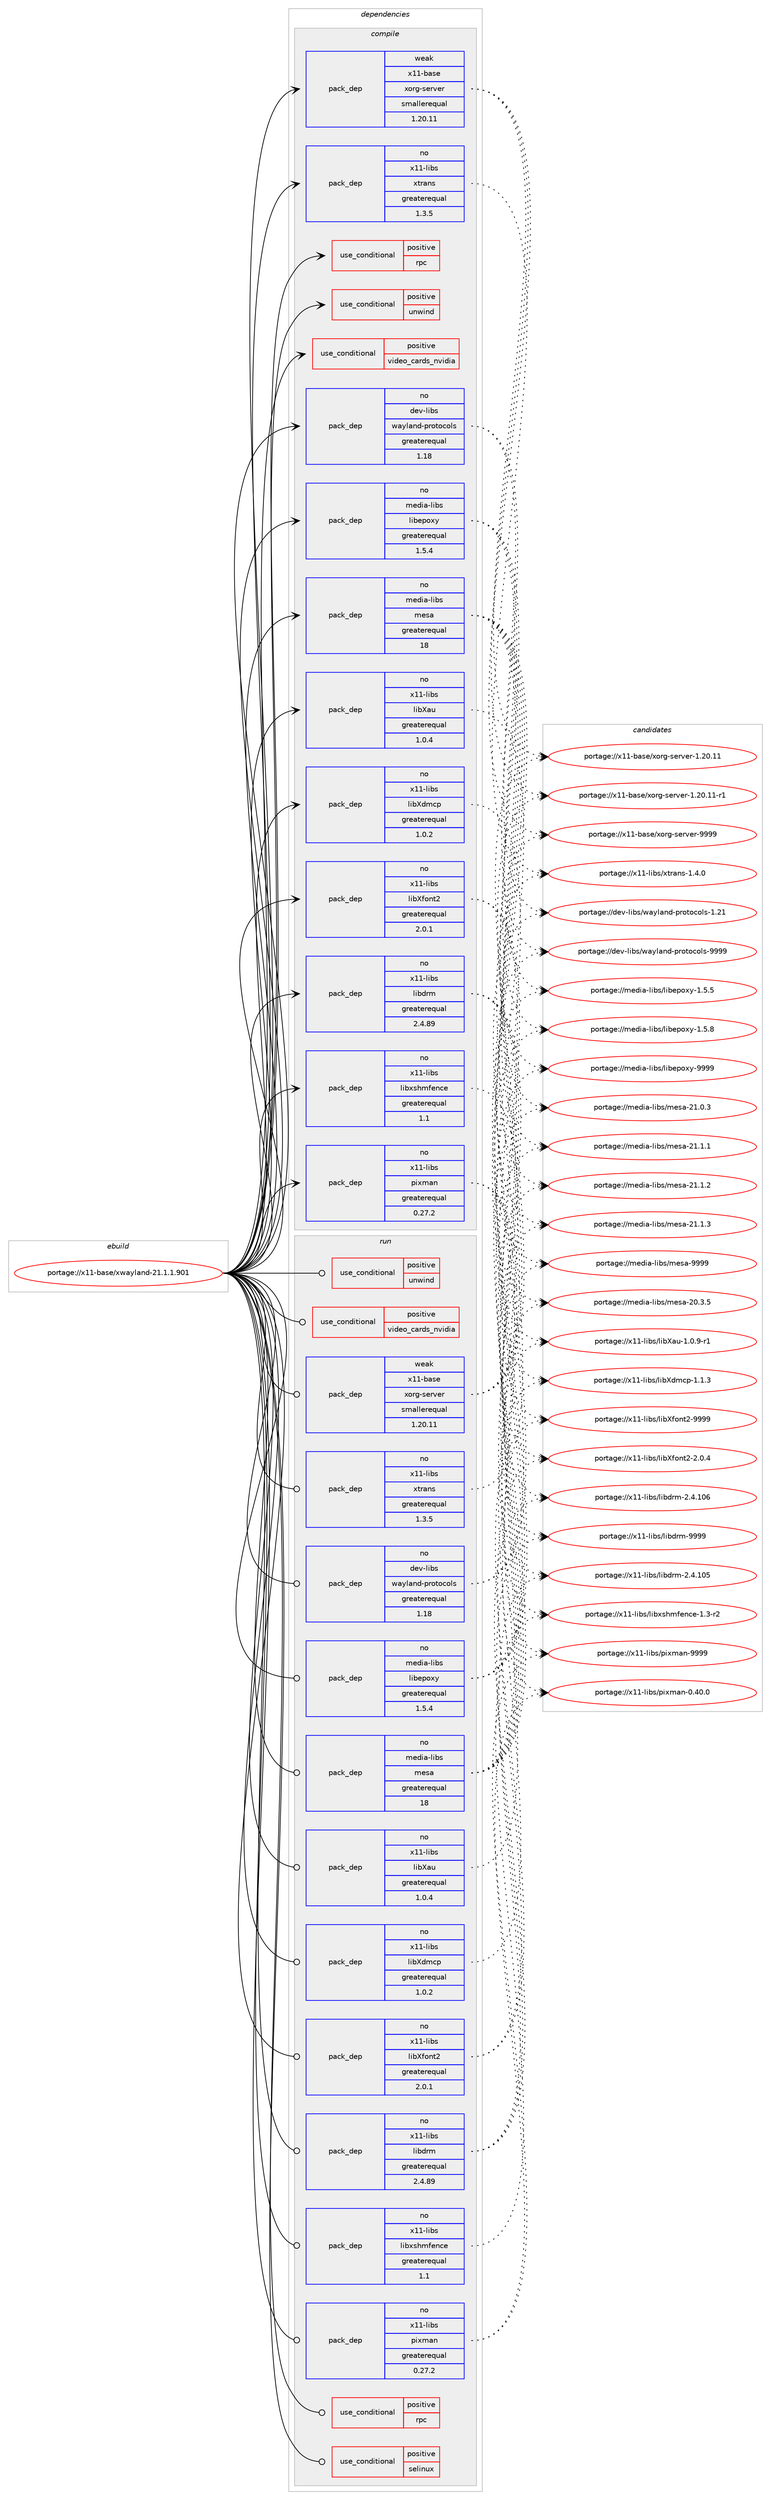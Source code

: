 digraph prolog {

# *************
# Graph options
# *************

newrank=true;
concentrate=true;
compound=true;
graph [rankdir=LR,fontname=Helvetica,fontsize=10,ranksep=1.5];#, ranksep=2.5, nodesep=0.2];
edge  [arrowhead=vee];
node  [fontname=Helvetica,fontsize=10];

# **********
# The ebuild
# **********

subgraph cluster_leftcol {
color=gray;
rank=same;
label=<<i>ebuild</i>>;
id [label="portage://x11-base/xwayland-21.1.1.901", color=red, width=4, href="../x11-base/xwayland-21.1.1.901.svg"];
}

# ****************
# The dependencies
# ****************

subgraph cluster_midcol {
color=gray;
label=<<i>dependencies</i>>;
subgraph cluster_compile {
fillcolor="#eeeeee";
style=filled;
label=<<i>compile</i>>;
subgraph cond148 {
dependency353 [label=<<TABLE BORDER="0" CELLBORDER="1" CELLSPACING="0" CELLPADDING="4"><TR><TD ROWSPAN="3" CELLPADDING="10">use_conditional</TD></TR><TR><TD>positive</TD></TR><TR><TD>rpc</TD></TR></TABLE>>, shape=none, color=red];
# *** BEGIN UNKNOWN DEPENDENCY TYPE (TODO) ***
# dependency353 -> package_dependency(portage://x11-base/xwayland-21.1.1.901,install,no,net-libs,libtirpc,none,[,,],[],[])
# *** END UNKNOWN DEPENDENCY TYPE (TODO) ***

}
id:e -> dependency353:w [weight=20,style="solid",arrowhead="vee"];
subgraph cond149 {
dependency354 [label=<<TABLE BORDER="0" CELLBORDER="1" CELLSPACING="0" CELLPADDING="4"><TR><TD ROWSPAN="3" CELLPADDING="10">use_conditional</TD></TR><TR><TD>positive</TD></TR><TR><TD>unwind</TD></TR></TABLE>>, shape=none, color=red];
# *** BEGIN UNKNOWN DEPENDENCY TYPE (TODO) ***
# dependency354 -> package_dependency(portage://x11-base/xwayland-21.1.1.901,install,no,sys-libs,libunwind,none,[,,],[],[])
# *** END UNKNOWN DEPENDENCY TYPE (TODO) ***

}
id:e -> dependency354:w [weight=20,style="solid",arrowhead="vee"];
subgraph cond150 {
dependency355 [label=<<TABLE BORDER="0" CELLBORDER="1" CELLSPACING="0" CELLPADDING="4"><TR><TD ROWSPAN="3" CELLPADDING="10">use_conditional</TD></TR><TR><TD>positive</TD></TR><TR><TD>video_cards_nvidia</TD></TR></TABLE>>, shape=none, color=red];
# *** BEGIN UNKNOWN DEPENDENCY TYPE (TODO) ***
# dependency355 -> package_dependency(portage://x11-base/xwayland-21.1.1.901,install,no,gui-libs,egl-wayland,none,[,,],[],[])
# *** END UNKNOWN DEPENDENCY TYPE (TODO) ***

}
id:e -> dependency355:w [weight=20,style="solid",arrowhead="vee"];
# *** BEGIN UNKNOWN DEPENDENCY TYPE (TODO) ***
# id -> package_dependency(portage://x11-base/xwayland-21.1.1.901,install,no,dev-libs,libbsd,none,[,,],[],[])
# *** END UNKNOWN DEPENDENCY TYPE (TODO) ***

# *** BEGIN UNKNOWN DEPENDENCY TYPE (TODO) ***
# id -> package_dependency(portage://x11-base/xwayland-21.1.1.901,install,no,dev-libs,openssl,none,[,,],any_same_slot,[])
# *** END UNKNOWN DEPENDENCY TYPE (TODO) ***

# *** BEGIN UNKNOWN DEPENDENCY TYPE (TODO) ***
# id -> package_dependency(portage://x11-base/xwayland-21.1.1.901,install,no,dev-libs,wayland,none,[,,],[],[])
# *** END UNKNOWN DEPENDENCY TYPE (TODO) ***

subgraph pack195 {
dependency356 [label=<<TABLE BORDER="0" CELLBORDER="1" CELLSPACING="0" CELLPADDING="4" WIDTH="220"><TR><TD ROWSPAN="6" CELLPADDING="30">pack_dep</TD></TR><TR><TD WIDTH="110">no</TD></TR><TR><TD>dev-libs</TD></TR><TR><TD>wayland-protocols</TD></TR><TR><TD>greaterequal</TD></TR><TR><TD>1.18</TD></TR></TABLE>>, shape=none, color=blue];
}
id:e -> dependency356:w [weight=20,style="solid",arrowhead="vee"];
# *** BEGIN UNKNOWN DEPENDENCY TYPE (TODO) ***
# id -> package_dependency(portage://x11-base/xwayland-21.1.1.901,install,no,media-fonts,font-util,none,[,,],[],[])
# *** END UNKNOWN DEPENDENCY TYPE (TODO) ***

subgraph pack196 {
dependency357 [label=<<TABLE BORDER="0" CELLBORDER="1" CELLSPACING="0" CELLPADDING="4" WIDTH="220"><TR><TD ROWSPAN="6" CELLPADDING="30">pack_dep</TD></TR><TR><TD WIDTH="110">no</TD></TR><TR><TD>media-libs</TD></TR><TR><TD>libepoxy</TD></TR><TR><TD>greaterequal</TD></TR><TR><TD>1.5.4</TD></TR></TABLE>>, shape=none, color=blue];
}
id:e -> dependency357:w [weight=20,style="solid",arrowhead="vee"];
# *** BEGIN UNKNOWN DEPENDENCY TYPE (TODO) ***
# id -> package_dependency(portage://x11-base/xwayland-21.1.1.901,install,no,media-libs,libglvnd,none,[,,],[],[use(enable(X),none)])
# *** END UNKNOWN DEPENDENCY TYPE (TODO) ***

subgraph pack197 {
dependency358 [label=<<TABLE BORDER="0" CELLBORDER="1" CELLSPACING="0" CELLPADDING="4" WIDTH="220"><TR><TD ROWSPAN="6" CELLPADDING="30">pack_dep</TD></TR><TR><TD WIDTH="110">no</TD></TR><TR><TD>media-libs</TD></TR><TR><TD>mesa</TD></TR><TR><TD>greaterequal</TD></TR><TR><TD>18</TD></TR></TABLE>>, shape=none, color=blue];
}
id:e -> dependency358:w [weight=20,style="solid",arrowhead="vee"];
# *** BEGIN UNKNOWN DEPENDENCY TYPE (TODO) ***
# id -> package_dependency(portage://x11-base/xwayland-21.1.1.901,install,no,x11-base,xorg-proto,none,[,,],[],[])
# *** END UNKNOWN DEPENDENCY TYPE (TODO) ***

subgraph pack198 {
dependency359 [label=<<TABLE BORDER="0" CELLBORDER="1" CELLSPACING="0" CELLPADDING="4" WIDTH="220"><TR><TD ROWSPAN="6" CELLPADDING="30">pack_dep</TD></TR><TR><TD WIDTH="110">no</TD></TR><TR><TD>x11-libs</TD></TR><TR><TD>libXau</TD></TR><TR><TD>greaterequal</TD></TR><TR><TD>1.0.4</TD></TR></TABLE>>, shape=none, color=blue];
}
id:e -> dependency359:w [weight=20,style="solid",arrowhead="vee"];
subgraph pack199 {
dependency360 [label=<<TABLE BORDER="0" CELLBORDER="1" CELLSPACING="0" CELLPADDING="4" WIDTH="220"><TR><TD ROWSPAN="6" CELLPADDING="30">pack_dep</TD></TR><TR><TD WIDTH="110">no</TD></TR><TR><TD>x11-libs</TD></TR><TR><TD>libXdmcp</TD></TR><TR><TD>greaterequal</TD></TR><TR><TD>1.0.2</TD></TR></TABLE>>, shape=none, color=blue];
}
id:e -> dependency360:w [weight=20,style="solid",arrowhead="vee"];
subgraph pack200 {
dependency361 [label=<<TABLE BORDER="0" CELLBORDER="1" CELLSPACING="0" CELLPADDING="4" WIDTH="220"><TR><TD ROWSPAN="6" CELLPADDING="30">pack_dep</TD></TR><TR><TD WIDTH="110">no</TD></TR><TR><TD>x11-libs</TD></TR><TR><TD>libXfont2</TD></TR><TR><TD>greaterequal</TD></TR><TR><TD>2.0.1</TD></TR></TABLE>>, shape=none, color=blue];
}
id:e -> dependency361:w [weight=20,style="solid",arrowhead="vee"];
subgraph pack201 {
dependency362 [label=<<TABLE BORDER="0" CELLBORDER="1" CELLSPACING="0" CELLPADDING="4" WIDTH="220"><TR><TD ROWSPAN="6" CELLPADDING="30">pack_dep</TD></TR><TR><TD WIDTH="110">no</TD></TR><TR><TD>x11-libs</TD></TR><TR><TD>libdrm</TD></TR><TR><TD>greaterequal</TD></TR><TR><TD>2.4.89</TD></TR></TABLE>>, shape=none, color=blue];
}
id:e -> dependency362:w [weight=20,style="solid",arrowhead="vee"];
# *** BEGIN UNKNOWN DEPENDENCY TYPE (TODO) ***
# id -> package_dependency(portage://x11-base/xwayland-21.1.1.901,install,no,x11-libs,libxkbfile,none,[,,],[],[])
# *** END UNKNOWN DEPENDENCY TYPE (TODO) ***

subgraph pack202 {
dependency363 [label=<<TABLE BORDER="0" CELLBORDER="1" CELLSPACING="0" CELLPADDING="4" WIDTH="220"><TR><TD ROWSPAN="6" CELLPADDING="30">pack_dep</TD></TR><TR><TD WIDTH="110">no</TD></TR><TR><TD>x11-libs</TD></TR><TR><TD>libxshmfence</TD></TR><TR><TD>greaterequal</TD></TR><TR><TD>1.1</TD></TR></TABLE>>, shape=none, color=blue];
}
id:e -> dependency363:w [weight=20,style="solid",arrowhead="vee"];
subgraph pack203 {
dependency364 [label=<<TABLE BORDER="0" CELLBORDER="1" CELLSPACING="0" CELLPADDING="4" WIDTH="220"><TR><TD ROWSPAN="6" CELLPADDING="30">pack_dep</TD></TR><TR><TD WIDTH="110">no</TD></TR><TR><TD>x11-libs</TD></TR><TR><TD>pixman</TD></TR><TR><TD>greaterequal</TD></TR><TR><TD>0.27.2</TD></TR></TABLE>>, shape=none, color=blue];
}
id:e -> dependency364:w [weight=20,style="solid",arrowhead="vee"];
subgraph pack204 {
dependency365 [label=<<TABLE BORDER="0" CELLBORDER="1" CELLSPACING="0" CELLPADDING="4" WIDTH="220"><TR><TD ROWSPAN="6" CELLPADDING="30">pack_dep</TD></TR><TR><TD WIDTH="110">no</TD></TR><TR><TD>x11-libs</TD></TR><TR><TD>xtrans</TD></TR><TR><TD>greaterequal</TD></TR><TR><TD>1.3.5</TD></TR></TABLE>>, shape=none, color=blue];
}
id:e -> dependency365:w [weight=20,style="solid",arrowhead="vee"];
subgraph pack205 {
dependency366 [label=<<TABLE BORDER="0" CELLBORDER="1" CELLSPACING="0" CELLPADDING="4" WIDTH="220"><TR><TD ROWSPAN="6" CELLPADDING="30">pack_dep</TD></TR><TR><TD WIDTH="110">weak</TD></TR><TR><TD>x11-base</TD></TR><TR><TD>xorg-server</TD></TR><TR><TD>smallerequal</TD></TR><TR><TD>1.20.11</TD></TR></TABLE>>, shape=none, color=blue];
}
id:e -> dependency366:w [weight=20,style="solid",arrowhead="vee"];
}
subgraph cluster_compileandrun {
fillcolor="#eeeeee";
style=filled;
label=<<i>compile and run</i>>;
}
subgraph cluster_run {
fillcolor="#eeeeee";
style=filled;
label=<<i>run</i>>;
subgraph cond151 {
dependency367 [label=<<TABLE BORDER="0" CELLBORDER="1" CELLSPACING="0" CELLPADDING="4"><TR><TD ROWSPAN="3" CELLPADDING="10">use_conditional</TD></TR><TR><TD>positive</TD></TR><TR><TD>rpc</TD></TR></TABLE>>, shape=none, color=red];
# *** BEGIN UNKNOWN DEPENDENCY TYPE (TODO) ***
# dependency367 -> package_dependency(portage://x11-base/xwayland-21.1.1.901,run,no,net-libs,libtirpc,none,[,,],[],[])
# *** END UNKNOWN DEPENDENCY TYPE (TODO) ***

}
id:e -> dependency367:w [weight=20,style="solid",arrowhead="odot"];
subgraph cond152 {
dependency368 [label=<<TABLE BORDER="0" CELLBORDER="1" CELLSPACING="0" CELLPADDING="4"><TR><TD ROWSPAN="3" CELLPADDING="10">use_conditional</TD></TR><TR><TD>positive</TD></TR><TR><TD>selinux</TD></TR></TABLE>>, shape=none, color=red];
# *** BEGIN UNKNOWN DEPENDENCY TYPE (TODO) ***
# dependency368 -> package_dependency(portage://x11-base/xwayland-21.1.1.901,run,no,sec-policy,selinux-xserver,none,[,,],[],[])
# *** END UNKNOWN DEPENDENCY TYPE (TODO) ***

}
id:e -> dependency368:w [weight=20,style="solid",arrowhead="odot"];
subgraph cond153 {
dependency369 [label=<<TABLE BORDER="0" CELLBORDER="1" CELLSPACING="0" CELLPADDING="4"><TR><TD ROWSPAN="3" CELLPADDING="10">use_conditional</TD></TR><TR><TD>positive</TD></TR><TR><TD>unwind</TD></TR></TABLE>>, shape=none, color=red];
# *** BEGIN UNKNOWN DEPENDENCY TYPE (TODO) ***
# dependency369 -> package_dependency(portage://x11-base/xwayland-21.1.1.901,run,no,sys-libs,libunwind,none,[,,],[],[])
# *** END UNKNOWN DEPENDENCY TYPE (TODO) ***

}
id:e -> dependency369:w [weight=20,style="solid",arrowhead="odot"];
subgraph cond154 {
dependency370 [label=<<TABLE BORDER="0" CELLBORDER="1" CELLSPACING="0" CELLPADDING="4"><TR><TD ROWSPAN="3" CELLPADDING="10">use_conditional</TD></TR><TR><TD>positive</TD></TR><TR><TD>video_cards_nvidia</TD></TR></TABLE>>, shape=none, color=red];
# *** BEGIN UNKNOWN DEPENDENCY TYPE (TODO) ***
# dependency370 -> package_dependency(portage://x11-base/xwayland-21.1.1.901,run,no,gui-libs,egl-wayland,none,[,,],[],[])
# *** END UNKNOWN DEPENDENCY TYPE (TODO) ***

}
id:e -> dependency370:w [weight=20,style="solid",arrowhead="odot"];
# *** BEGIN UNKNOWN DEPENDENCY TYPE (TODO) ***
# id -> package_dependency(portage://x11-base/xwayland-21.1.1.901,run,no,dev-libs,libbsd,none,[,,],[],[])
# *** END UNKNOWN DEPENDENCY TYPE (TODO) ***

# *** BEGIN UNKNOWN DEPENDENCY TYPE (TODO) ***
# id -> package_dependency(portage://x11-base/xwayland-21.1.1.901,run,no,dev-libs,openssl,none,[,,],any_same_slot,[])
# *** END UNKNOWN DEPENDENCY TYPE (TODO) ***

# *** BEGIN UNKNOWN DEPENDENCY TYPE (TODO) ***
# id -> package_dependency(portage://x11-base/xwayland-21.1.1.901,run,no,dev-libs,wayland,none,[,,],[],[])
# *** END UNKNOWN DEPENDENCY TYPE (TODO) ***

subgraph pack206 {
dependency371 [label=<<TABLE BORDER="0" CELLBORDER="1" CELLSPACING="0" CELLPADDING="4" WIDTH="220"><TR><TD ROWSPAN="6" CELLPADDING="30">pack_dep</TD></TR><TR><TD WIDTH="110">no</TD></TR><TR><TD>dev-libs</TD></TR><TR><TD>wayland-protocols</TD></TR><TR><TD>greaterequal</TD></TR><TR><TD>1.18</TD></TR></TABLE>>, shape=none, color=blue];
}
id:e -> dependency371:w [weight=20,style="solid",arrowhead="odot"];
# *** BEGIN UNKNOWN DEPENDENCY TYPE (TODO) ***
# id -> package_dependency(portage://x11-base/xwayland-21.1.1.901,run,no,media-fonts,font-util,none,[,,],[],[])
# *** END UNKNOWN DEPENDENCY TYPE (TODO) ***

subgraph pack207 {
dependency372 [label=<<TABLE BORDER="0" CELLBORDER="1" CELLSPACING="0" CELLPADDING="4" WIDTH="220"><TR><TD ROWSPAN="6" CELLPADDING="30">pack_dep</TD></TR><TR><TD WIDTH="110">no</TD></TR><TR><TD>media-libs</TD></TR><TR><TD>libepoxy</TD></TR><TR><TD>greaterequal</TD></TR><TR><TD>1.5.4</TD></TR></TABLE>>, shape=none, color=blue];
}
id:e -> dependency372:w [weight=20,style="solid",arrowhead="odot"];
# *** BEGIN UNKNOWN DEPENDENCY TYPE (TODO) ***
# id -> package_dependency(portage://x11-base/xwayland-21.1.1.901,run,no,media-libs,libglvnd,none,[,,],[],[use(enable(X),none)])
# *** END UNKNOWN DEPENDENCY TYPE (TODO) ***

subgraph pack208 {
dependency373 [label=<<TABLE BORDER="0" CELLBORDER="1" CELLSPACING="0" CELLPADDING="4" WIDTH="220"><TR><TD ROWSPAN="6" CELLPADDING="30">pack_dep</TD></TR><TR><TD WIDTH="110">no</TD></TR><TR><TD>media-libs</TD></TR><TR><TD>mesa</TD></TR><TR><TD>greaterequal</TD></TR><TR><TD>18</TD></TR></TABLE>>, shape=none, color=blue];
}
id:e -> dependency373:w [weight=20,style="solid",arrowhead="odot"];
# *** BEGIN UNKNOWN DEPENDENCY TYPE (TODO) ***
# id -> package_dependency(portage://x11-base/xwayland-21.1.1.901,run,no,x11-base,xorg-proto,none,[,,],[],[])
# *** END UNKNOWN DEPENDENCY TYPE (TODO) ***

subgraph pack209 {
dependency374 [label=<<TABLE BORDER="0" CELLBORDER="1" CELLSPACING="0" CELLPADDING="4" WIDTH="220"><TR><TD ROWSPAN="6" CELLPADDING="30">pack_dep</TD></TR><TR><TD WIDTH="110">no</TD></TR><TR><TD>x11-libs</TD></TR><TR><TD>libXau</TD></TR><TR><TD>greaterequal</TD></TR><TR><TD>1.0.4</TD></TR></TABLE>>, shape=none, color=blue];
}
id:e -> dependency374:w [weight=20,style="solid",arrowhead="odot"];
subgraph pack210 {
dependency375 [label=<<TABLE BORDER="0" CELLBORDER="1" CELLSPACING="0" CELLPADDING="4" WIDTH="220"><TR><TD ROWSPAN="6" CELLPADDING="30">pack_dep</TD></TR><TR><TD WIDTH="110">no</TD></TR><TR><TD>x11-libs</TD></TR><TR><TD>libXdmcp</TD></TR><TR><TD>greaterequal</TD></TR><TR><TD>1.0.2</TD></TR></TABLE>>, shape=none, color=blue];
}
id:e -> dependency375:w [weight=20,style="solid",arrowhead="odot"];
subgraph pack211 {
dependency376 [label=<<TABLE BORDER="0" CELLBORDER="1" CELLSPACING="0" CELLPADDING="4" WIDTH="220"><TR><TD ROWSPAN="6" CELLPADDING="30">pack_dep</TD></TR><TR><TD WIDTH="110">no</TD></TR><TR><TD>x11-libs</TD></TR><TR><TD>libXfont2</TD></TR><TR><TD>greaterequal</TD></TR><TR><TD>2.0.1</TD></TR></TABLE>>, shape=none, color=blue];
}
id:e -> dependency376:w [weight=20,style="solid",arrowhead="odot"];
subgraph pack212 {
dependency377 [label=<<TABLE BORDER="0" CELLBORDER="1" CELLSPACING="0" CELLPADDING="4" WIDTH="220"><TR><TD ROWSPAN="6" CELLPADDING="30">pack_dep</TD></TR><TR><TD WIDTH="110">no</TD></TR><TR><TD>x11-libs</TD></TR><TR><TD>libdrm</TD></TR><TR><TD>greaterequal</TD></TR><TR><TD>2.4.89</TD></TR></TABLE>>, shape=none, color=blue];
}
id:e -> dependency377:w [weight=20,style="solid",arrowhead="odot"];
# *** BEGIN UNKNOWN DEPENDENCY TYPE (TODO) ***
# id -> package_dependency(portage://x11-base/xwayland-21.1.1.901,run,no,x11-libs,libxkbfile,none,[,,],[],[])
# *** END UNKNOWN DEPENDENCY TYPE (TODO) ***

subgraph pack213 {
dependency378 [label=<<TABLE BORDER="0" CELLBORDER="1" CELLSPACING="0" CELLPADDING="4" WIDTH="220"><TR><TD ROWSPAN="6" CELLPADDING="30">pack_dep</TD></TR><TR><TD WIDTH="110">no</TD></TR><TR><TD>x11-libs</TD></TR><TR><TD>libxshmfence</TD></TR><TR><TD>greaterequal</TD></TR><TR><TD>1.1</TD></TR></TABLE>>, shape=none, color=blue];
}
id:e -> dependency378:w [weight=20,style="solid",arrowhead="odot"];
subgraph pack214 {
dependency379 [label=<<TABLE BORDER="0" CELLBORDER="1" CELLSPACING="0" CELLPADDING="4" WIDTH="220"><TR><TD ROWSPAN="6" CELLPADDING="30">pack_dep</TD></TR><TR><TD WIDTH="110">no</TD></TR><TR><TD>x11-libs</TD></TR><TR><TD>pixman</TD></TR><TR><TD>greaterequal</TD></TR><TR><TD>0.27.2</TD></TR></TABLE>>, shape=none, color=blue];
}
id:e -> dependency379:w [weight=20,style="solid",arrowhead="odot"];
subgraph pack215 {
dependency380 [label=<<TABLE BORDER="0" CELLBORDER="1" CELLSPACING="0" CELLPADDING="4" WIDTH="220"><TR><TD ROWSPAN="6" CELLPADDING="30">pack_dep</TD></TR><TR><TD WIDTH="110">no</TD></TR><TR><TD>x11-libs</TD></TR><TR><TD>xtrans</TD></TR><TR><TD>greaterequal</TD></TR><TR><TD>1.3.5</TD></TR></TABLE>>, shape=none, color=blue];
}
id:e -> dependency380:w [weight=20,style="solid",arrowhead="odot"];
subgraph pack216 {
dependency381 [label=<<TABLE BORDER="0" CELLBORDER="1" CELLSPACING="0" CELLPADDING="4" WIDTH="220"><TR><TD ROWSPAN="6" CELLPADDING="30">pack_dep</TD></TR><TR><TD WIDTH="110">weak</TD></TR><TR><TD>x11-base</TD></TR><TR><TD>xorg-server</TD></TR><TR><TD>smallerequal</TD></TR><TR><TD>1.20.11</TD></TR></TABLE>>, shape=none, color=blue];
}
id:e -> dependency381:w [weight=20,style="solid",arrowhead="odot"];
}
}

# **************
# The candidates
# **************

subgraph cluster_choices {
rank=same;
color=gray;
label=<<i>candidates</i>>;

subgraph choice195 {
color=black;
nodesep=1;
choice100101118451081059811547119971211089711010045112114111116111991111081154549465049 [label="portage://dev-libs/wayland-protocols-1.21", color=red, width=4,href="../dev-libs/wayland-protocols-1.21.svg"];
choice100101118451081059811547119971211089711010045112114111116111991111081154557575757 [label="portage://dev-libs/wayland-protocols-9999", color=red, width=4,href="../dev-libs/wayland-protocols-9999.svg"];
dependency356:e -> choice100101118451081059811547119971211089711010045112114111116111991111081154549465049:w [style=dotted,weight="100"];
dependency356:e -> choice100101118451081059811547119971211089711010045112114111116111991111081154557575757:w [style=dotted,weight="100"];
}
subgraph choice196 {
color=black;
nodesep=1;
choice1091011001059745108105981154710810598101112111120121454946534653 [label="portage://media-libs/libepoxy-1.5.5", color=red, width=4,href="../media-libs/libepoxy-1.5.5.svg"];
choice1091011001059745108105981154710810598101112111120121454946534656 [label="portage://media-libs/libepoxy-1.5.8", color=red, width=4,href="../media-libs/libepoxy-1.5.8.svg"];
choice10910110010597451081059811547108105981011121111201214557575757 [label="portage://media-libs/libepoxy-9999", color=red, width=4,href="../media-libs/libepoxy-9999.svg"];
dependency357:e -> choice1091011001059745108105981154710810598101112111120121454946534653:w [style=dotted,weight="100"];
dependency357:e -> choice1091011001059745108105981154710810598101112111120121454946534656:w [style=dotted,weight="100"];
dependency357:e -> choice10910110010597451081059811547108105981011121111201214557575757:w [style=dotted,weight="100"];
}
subgraph choice197 {
color=black;
nodesep=1;
choice109101100105974510810598115471091011159745504846514653 [label="portage://media-libs/mesa-20.3.5", color=red, width=4,href="../media-libs/mesa-20.3.5.svg"];
choice109101100105974510810598115471091011159745504946484651 [label="portage://media-libs/mesa-21.0.3", color=red, width=4,href="../media-libs/mesa-21.0.3.svg"];
choice109101100105974510810598115471091011159745504946494649 [label="portage://media-libs/mesa-21.1.1", color=red, width=4,href="../media-libs/mesa-21.1.1.svg"];
choice109101100105974510810598115471091011159745504946494650 [label="portage://media-libs/mesa-21.1.2", color=red, width=4,href="../media-libs/mesa-21.1.2.svg"];
choice109101100105974510810598115471091011159745504946494651 [label="portage://media-libs/mesa-21.1.3", color=red, width=4,href="../media-libs/mesa-21.1.3.svg"];
choice10910110010597451081059811547109101115974557575757 [label="portage://media-libs/mesa-9999", color=red, width=4,href="../media-libs/mesa-9999.svg"];
dependency358:e -> choice109101100105974510810598115471091011159745504846514653:w [style=dotted,weight="100"];
dependency358:e -> choice109101100105974510810598115471091011159745504946484651:w [style=dotted,weight="100"];
dependency358:e -> choice109101100105974510810598115471091011159745504946494649:w [style=dotted,weight="100"];
dependency358:e -> choice109101100105974510810598115471091011159745504946494650:w [style=dotted,weight="100"];
dependency358:e -> choice109101100105974510810598115471091011159745504946494651:w [style=dotted,weight="100"];
dependency358:e -> choice10910110010597451081059811547109101115974557575757:w [style=dotted,weight="100"];
}
subgraph choice198 {
color=black;
nodesep=1;
choice12049494510810598115471081059888971174549464846574511449 [label="portage://x11-libs/libXau-1.0.9-r1", color=red, width=4,href="../x11-libs/libXau-1.0.9-r1.svg"];
dependency359:e -> choice12049494510810598115471081059888971174549464846574511449:w [style=dotted,weight="100"];
}
subgraph choice199 {
color=black;
nodesep=1;
choice1204949451081059811547108105988810010999112454946494651 [label="portage://x11-libs/libXdmcp-1.1.3", color=red, width=4,href="../x11-libs/libXdmcp-1.1.3.svg"];
dependency360:e -> choice1204949451081059811547108105988810010999112454946494651:w [style=dotted,weight="100"];
}
subgraph choice200 {
color=black;
nodesep=1;
choice1204949451081059811547108105988810211111011650455046484652 [label="portage://x11-libs/libXfont2-2.0.4", color=red, width=4,href="../x11-libs/libXfont2-2.0.4.svg"];
choice12049494510810598115471081059888102111110116504557575757 [label="portage://x11-libs/libXfont2-9999", color=red, width=4,href="../x11-libs/libXfont2-9999.svg"];
dependency361:e -> choice1204949451081059811547108105988810211111011650455046484652:w [style=dotted,weight="100"];
dependency361:e -> choice12049494510810598115471081059888102111110116504557575757:w [style=dotted,weight="100"];
}
subgraph choice201 {
color=black;
nodesep=1;
choice1204949451081059811547108105981001141094550465246494853 [label="portage://x11-libs/libdrm-2.4.105", color=red, width=4,href="../x11-libs/libdrm-2.4.105.svg"];
choice1204949451081059811547108105981001141094550465246494854 [label="portage://x11-libs/libdrm-2.4.106", color=red, width=4,href="../x11-libs/libdrm-2.4.106.svg"];
choice1204949451081059811547108105981001141094557575757 [label="portage://x11-libs/libdrm-9999", color=red, width=4,href="../x11-libs/libdrm-9999.svg"];
dependency362:e -> choice1204949451081059811547108105981001141094550465246494853:w [style=dotted,weight="100"];
dependency362:e -> choice1204949451081059811547108105981001141094550465246494854:w [style=dotted,weight="100"];
dependency362:e -> choice1204949451081059811547108105981001141094557575757:w [style=dotted,weight="100"];
}
subgraph choice202 {
color=black;
nodesep=1;
choice12049494510810598115471081059812011510410910210111099101454946514511450 [label="portage://x11-libs/libxshmfence-1.3-r2", color=red, width=4,href="../x11-libs/libxshmfence-1.3-r2.svg"];
dependency363:e -> choice12049494510810598115471081059812011510410910210111099101454946514511450:w [style=dotted,weight="100"];
}
subgraph choice203 {
color=black;
nodesep=1;
choice12049494510810598115471121051201099711045484652484648 [label="portage://x11-libs/pixman-0.40.0", color=red, width=4,href="../x11-libs/pixman-0.40.0.svg"];
choice1204949451081059811547112105120109971104557575757 [label="portage://x11-libs/pixman-9999", color=red, width=4,href="../x11-libs/pixman-9999.svg"];
dependency364:e -> choice12049494510810598115471121051201099711045484652484648:w [style=dotted,weight="100"];
dependency364:e -> choice1204949451081059811547112105120109971104557575757:w [style=dotted,weight="100"];
}
subgraph choice204 {
color=black;
nodesep=1;
choice120494945108105981154712011611497110115454946524648 [label="portage://x11-libs/xtrans-1.4.0", color=red, width=4,href="../x11-libs/xtrans-1.4.0.svg"];
dependency365:e -> choice120494945108105981154712011611497110115454946524648:w [style=dotted,weight="100"];
}
subgraph choice205 {
color=black;
nodesep=1;
choice120494945989711510147120111114103451151011141181011144549465048464949 [label="portage://x11-base/xorg-server-1.20.11", color=red, width=4,href="../x11-base/xorg-server-1.20.11.svg"];
choice1204949459897115101471201111141034511510111411810111445494650484649494511449 [label="portage://x11-base/xorg-server-1.20.11-r1", color=red, width=4,href="../x11-base/xorg-server-1.20.11-r1.svg"];
choice120494945989711510147120111114103451151011141181011144557575757 [label="portage://x11-base/xorg-server-9999", color=red, width=4,href="../x11-base/xorg-server-9999.svg"];
dependency366:e -> choice120494945989711510147120111114103451151011141181011144549465048464949:w [style=dotted,weight="100"];
dependency366:e -> choice1204949459897115101471201111141034511510111411810111445494650484649494511449:w [style=dotted,weight="100"];
dependency366:e -> choice120494945989711510147120111114103451151011141181011144557575757:w [style=dotted,weight="100"];
}
subgraph choice206 {
color=black;
nodesep=1;
choice100101118451081059811547119971211089711010045112114111116111991111081154549465049 [label="portage://dev-libs/wayland-protocols-1.21", color=red, width=4,href="../dev-libs/wayland-protocols-1.21.svg"];
choice100101118451081059811547119971211089711010045112114111116111991111081154557575757 [label="portage://dev-libs/wayland-protocols-9999", color=red, width=4,href="../dev-libs/wayland-protocols-9999.svg"];
dependency371:e -> choice100101118451081059811547119971211089711010045112114111116111991111081154549465049:w [style=dotted,weight="100"];
dependency371:e -> choice100101118451081059811547119971211089711010045112114111116111991111081154557575757:w [style=dotted,weight="100"];
}
subgraph choice207 {
color=black;
nodesep=1;
choice1091011001059745108105981154710810598101112111120121454946534653 [label="portage://media-libs/libepoxy-1.5.5", color=red, width=4,href="../media-libs/libepoxy-1.5.5.svg"];
choice1091011001059745108105981154710810598101112111120121454946534656 [label="portage://media-libs/libepoxy-1.5.8", color=red, width=4,href="../media-libs/libepoxy-1.5.8.svg"];
choice10910110010597451081059811547108105981011121111201214557575757 [label="portage://media-libs/libepoxy-9999", color=red, width=4,href="../media-libs/libepoxy-9999.svg"];
dependency372:e -> choice1091011001059745108105981154710810598101112111120121454946534653:w [style=dotted,weight="100"];
dependency372:e -> choice1091011001059745108105981154710810598101112111120121454946534656:w [style=dotted,weight="100"];
dependency372:e -> choice10910110010597451081059811547108105981011121111201214557575757:w [style=dotted,weight="100"];
}
subgraph choice208 {
color=black;
nodesep=1;
choice109101100105974510810598115471091011159745504846514653 [label="portage://media-libs/mesa-20.3.5", color=red, width=4,href="../media-libs/mesa-20.3.5.svg"];
choice109101100105974510810598115471091011159745504946484651 [label="portage://media-libs/mesa-21.0.3", color=red, width=4,href="../media-libs/mesa-21.0.3.svg"];
choice109101100105974510810598115471091011159745504946494649 [label="portage://media-libs/mesa-21.1.1", color=red, width=4,href="../media-libs/mesa-21.1.1.svg"];
choice109101100105974510810598115471091011159745504946494650 [label="portage://media-libs/mesa-21.1.2", color=red, width=4,href="../media-libs/mesa-21.1.2.svg"];
choice109101100105974510810598115471091011159745504946494651 [label="portage://media-libs/mesa-21.1.3", color=red, width=4,href="../media-libs/mesa-21.1.3.svg"];
choice10910110010597451081059811547109101115974557575757 [label="portage://media-libs/mesa-9999", color=red, width=4,href="../media-libs/mesa-9999.svg"];
dependency373:e -> choice109101100105974510810598115471091011159745504846514653:w [style=dotted,weight="100"];
dependency373:e -> choice109101100105974510810598115471091011159745504946484651:w [style=dotted,weight="100"];
dependency373:e -> choice109101100105974510810598115471091011159745504946494649:w [style=dotted,weight="100"];
dependency373:e -> choice109101100105974510810598115471091011159745504946494650:w [style=dotted,weight="100"];
dependency373:e -> choice109101100105974510810598115471091011159745504946494651:w [style=dotted,weight="100"];
dependency373:e -> choice10910110010597451081059811547109101115974557575757:w [style=dotted,weight="100"];
}
subgraph choice209 {
color=black;
nodesep=1;
choice12049494510810598115471081059888971174549464846574511449 [label="portage://x11-libs/libXau-1.0.9-r1", color=red, width=4,href="../x11-libs/libXau-1.0.9-r1.svg"];
dependency374:e -> choice12049494510810598115471081059888971174549464846574511449:w [style=dotted,weight="100"];
}
subgraph choice210 {
color=black;
nodesep=1;
choice1204949451081059811547108105988810010999112454946494651 [label="portage://x11-libs/libXdmcp-1.1.3", color=red, width=4,href="../x11-libs/libXdmcp-1.1.3.svg"];
dependency375:e -> choice1204949451081059811547108105988810010999112454946494651:w [style=dotted,weight="100"];
}
subgraph choice211 {
color=black;
nodesep=1;
choice1204949451081059811547108105988810211111011650455046484652 [label="portage://x11-libs/libXfont2-2.0.4", color=red, width=4,href="../x11-libs/libXfont2-2.0.4.svg"];
choice12049494510810598115471081059888102111110116504557575757 [label="portage://x11-libs/libXfont2-9999", color=red, width=4,href="../x11-libs/libXfont2-9999.svg"];
dependency376:e -> choice1204949451081059811547108105988810211111011650455046484652:w [style=dotted,weight="100"];
dependency376:e -> choice12049494510810598115471081059888102111110116504557575757:w [style=dotted,weight="100"];
}
subgraph choice212 {
color=black;
nodesep=1;
choice1204949451081059811547108105981001141094550465246494853 [label="portage://x11-libs/libdrm-2.4.105", color=red, width=4,href="../x11-libs/libdrm-2.4.105.svg"];
choice1204949451081059811547108105981001141094550465246494854 [label="portage://x11-libs/libdrm-2.4.106", color=red, width=4,href="../x11-libs/libdrm-2.4.106.svg"];
choice1204949451081059811547108105981001141094557575757 [label="portage://x11-libs/libdrm-9999", color=red, width=4,href="../x11-libs/libdrm-9999.svg"];
dependency377:e -> choice1204949451081059811547108105981001141094550465246494853:w [style=dotted,weight="100"];
dependency377:e -> choice1204949451081059811547108105981001141094550465246494854:w [style=dotted,weight="100"];
dependency377:e -> choice1204949451081059811547108105981001141094557575757:w [style=dotted,weight="100"];
}
subgraph choice213 {
color=black;
nodesep=1;
choice12049494510810598115471081059812011510410910210111099101454946514511450 [label="portage://x11-libs/libxshmfence-1.3-r2", color=red, width=4,href="../x11-libs/libxshmfence-1.3-r2.svg"];
dependency378:e -> choice12049494510810598115471081059812011510410910210111099101454946514511450:w [style=dotted,weight="100"];
}
subgraph choice214 {
color=black;
nodesep=1;
choice12049494510810598115471121051201099711045484652484648 [label="portage://x11-libs/pixman-0.40.0", color=red, width=4,href="../x11-libs/pixman-0.40.0.svg"];
choice1204949451081059811547112105120109971104557575757 [label="portage://x11-libs/pixman-9999", color=red, width=4,href="../x11-libs/pixman-9999.svg"];
dependency379:e -> choice12049494510810598115471121051201099711045484652484648:w [style=dotted,weight="100"];
dependency379:e -> choice1204949451081059811547112105120109971104557575757:w [style=dotted,weight="100"];
}
subgraph choice215 {
color=black;
nodesep=1;
choice120494945108105981154712011611497110115454946524648 [label="portage://x11-libs/xtrans-1.4.0", color=red, width=4,href="../x11-libs/xtrans-1.4.0.svg"];
dependency380:e -> choice120494945108105981154712011611497110115454946524648:w [style=dotted,weight="100"];
}
subgraph choice216 {
color=black;
nodesep=1;
choice120494945989711510147120111114103451151011141181011144549465048464949 [label="portage://x11-base/xorg-server-1.20.11", color=red, width=4,href="../x11-base/xorg-server-1.20.11.svg"];
choice1204949459897115101471201111141034511510111411810111445494650484649494511449 [label="portage://x11-base/xorg-server-1.20.11-r1", color=red, width=4,href="../x11-base/xorg-server-1.20.11-r1.svg"];
choice120494945989711510147120111114103451151011141181011144557575757 [label="portage://x11-base/xorg-server-9999", color=red, width=4,href="../x11-base/xorg-server-9999.svg"];
dependency381:e -> choice120494945989711510147120111114103451151011141181011144549465048464949:w [style=dotted,weight="100"];
dependency381:e -> choice1204949459897115101471201111141034511510111411810111445494650484649494511449:w [style=dotted,weight="100"];
dependency381:e -> choice120494945989711510147120111114103451151011141181011144557575757:w [style=dotted,weight="100"];
}
}

}
